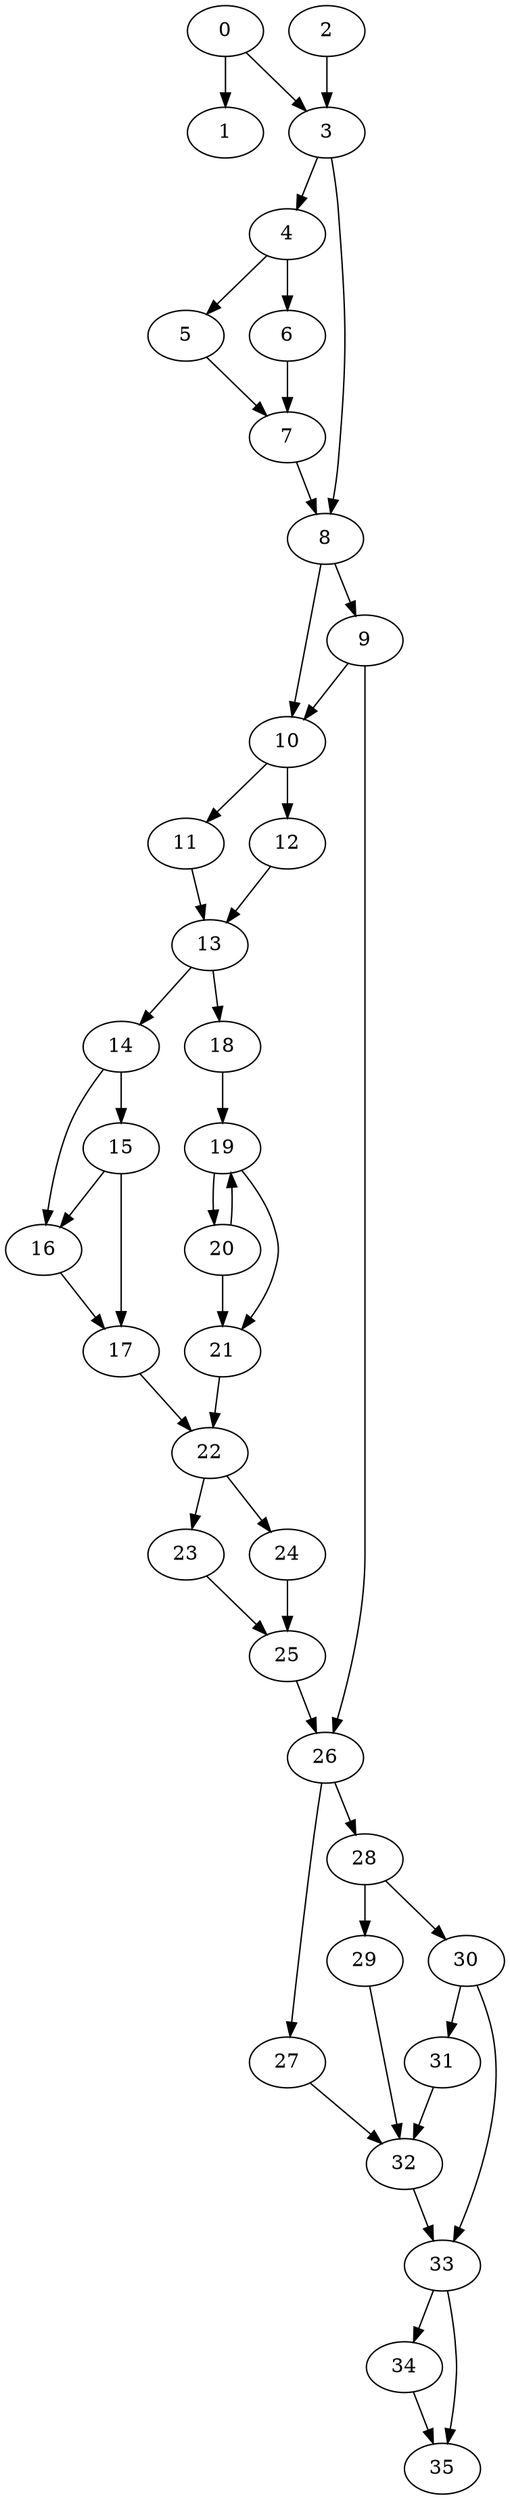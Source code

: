 digraph {
	0
	1
	2
	3
	4
	5
	6
	7
	8
	9
	10
	11
	12
	13
	14
	15
	16
	17
	18
	19
	20
	21
	22
	23
	24
	25
	26
	27
	28
	29
	30
	31
	32
	33
	34
	35
	8 -> 10
	9 -> 10
	14 -> 16
	15 -> 16
	28 -> 30
	10 -> 11
	13 -> 18
	22 -> 23
	26 -> 28
	22 -> 24
	10 -> 12
	14 -> 15
	21 -> 22
	17 -> 22
	33 -> 35
	34 -> 35
	30 -> 31
	31 -> 32
	27 -> 32
	29 -> 32
	5 -> 7
	6 -> 7
	8 -> 9
	15 -> 17
	16 -> 17
	19 -> 20
	26 -> 27
	28 -> 29
	18 -> 19
	20 -> 19
	9 -> 26
	25 -> 26
	0 -> 1
	0 -> 3
	2 -> 3
	3 -> 4
	4 -> 6
	3 -> 8
	7 -> 8
	11 -> 13
	12 -> 13
	4 -> 5
	13 -> 14
	19 -> 21
	20 -> 21
	23 -> 25
	24 -> 25
	30 -> 33
	32 -> 33
	33 -> 34
}
